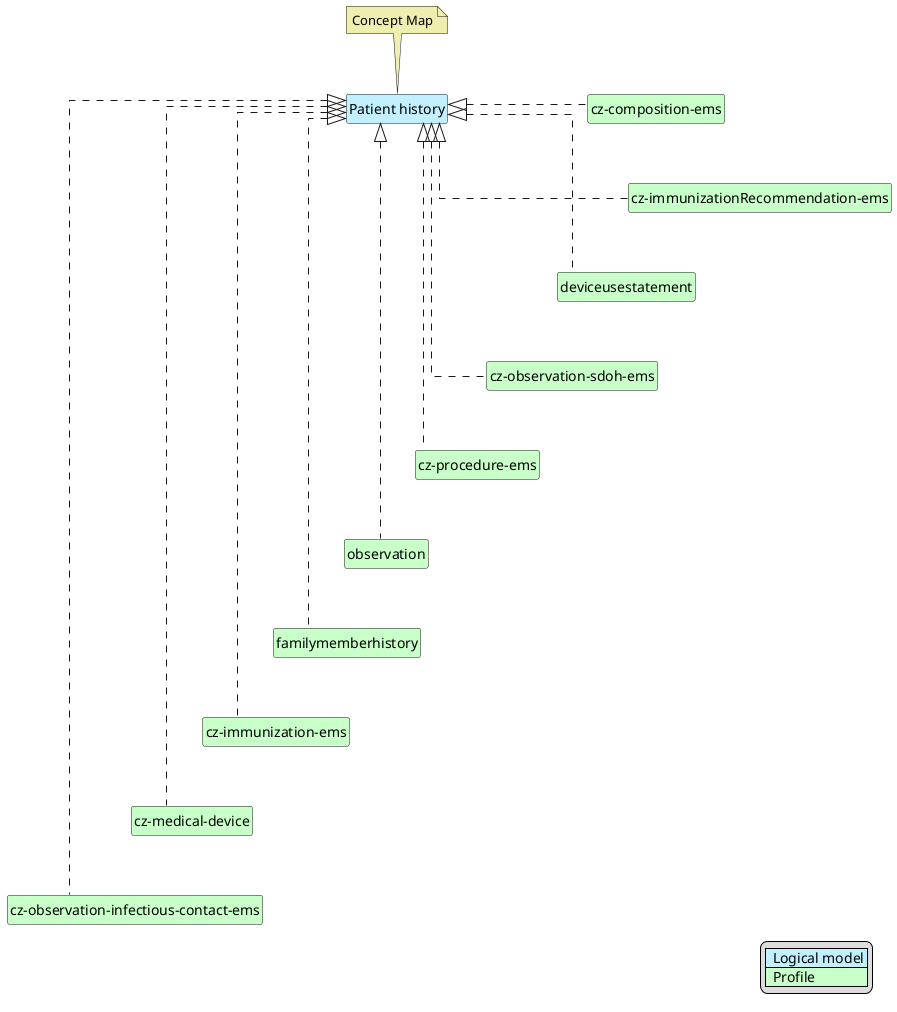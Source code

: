 @startuml
hide circle
hide stereotype
hide members
hide methods
skinparam linetype ortho
skinparam class {
BackgroundColor<<LogicalModel>> #APPLICATION
BackgroundColor<<Profile>> #TECHNOLOGY
}
legend right
| <#APPLICATION>  Logical model |
| <#TECHNOLOGY>  Profile |
endlegend

class "Patient history" <<LogicalModel>> [[StructureDefinition-PatientHistoryCz.html]]
note top #EEEEAE [[ConceptMap-patientHistory2FHIR-cz.html]]
Concept Map
endnote

class "cz-composition-ems" <<Profile>> [[StructureDefinition-cz-composition-ems.html]]
class "cz-immunizationRecommendation-ems" <<Profile>> [[StructureDefinition-cz-immunizationRecommendation-ems.html]]
class "cz-medical-device" <<Profile>> [[https://build.fhir.org/ig/HL7-cz/cz-core/StructureDefinition-cz-medical-device.html]]
class "deviceusestatement" <<Profile>> [[https://hl7.org/fhir/R4/deviceusestatement.html]]
class "cz-immunization-ems" <<Profile>> [[StructureDefinition-cz-immunization-ems.html]]
class "cz-observation-sdoh-ems" <<Profile>> [[StructureDefinition-cz-observation-sdoh-ems.html]]
class "cz-procedure-ems" <<Profile>> [[StructureDefinition-cz-procedure-ems.html]]
class "observation" <<Profile>> [[https://hl7.org/fhir/R4/observation.html]]
class "familymemberhistory" <<Profile>> [[https://hl7.org/fhir/R4/familymemberhistory.html]]
class "cz-observation-infectious-contact-ems" <<Profile>> [[StructureDefinition-cz-observation-infectious-contact-ems.html]]

"Patient history" <|. "cz-composition-ems"
"Patient history" <|. "cz-immunizationRecommendation-ems"
"Patient history" <|. "deviceusestatement"
"Patient history" <|. "cz-immunization-ems"
"Patient history" <|. "cz-observation-sdoh-ems"
"Patient history" <|. "cz-procedure-ems"
"Patient history" <|. "observation"
"Patient history" <|. "familymemberhistory"
"Patient history" <|. "cz-medical-device"
"Patient history" <|. "cz-observation-infectious-contact-ems"

"cz-composition-ems" -d[hidden]-> "cz-immunizationRecommendation-ems"
"cz-immunizationRecommendation-ems" -d[hidden]-> "deviceusestatement"
"deviceusestatement" -d[hidden]-> "cz-observation-sdoh-ems"
"cz-observation-sdoh-ems" -d[hidden]-> "cz-procedure-ems"
"cz-procedure-ems" -d[hidden]-> "observation"
"observation" -d[hidden]-> "familymemberhistory"
"familymemberhistory" -d[hidden]-> "cz-immunization-ems"
"cz-immunization-ems" -d[hidden]-> "cz-medical-device"
"cz-medical-device" -d[hidden]-> "cz-observation-infectious-contact-ems"

@enduml
